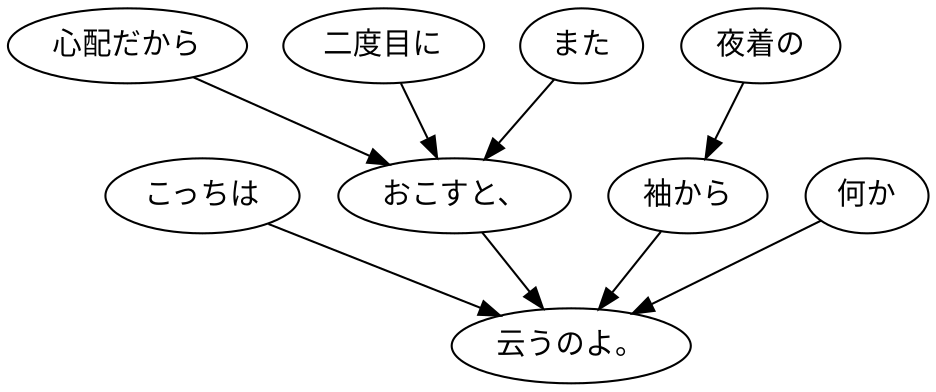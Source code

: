 digraph graph6719 {
	node0 [label="こっちは"];
	node1 [label="心配だから"];
	node2 [label="二度目に"];
	node3 [label="また"];
	node4 [label="おこすと、"];
	node5 [label="夜着の"];
	node6 [label="袖から"];
	node7 [label="何か"];
	node8 [label="云うのよ。"];
	node0 -> node8;
	node1 -> node4;
	node2 -> node4;
	node3 -> node4;
	node4 -> node8;
	node5 -> node6;
	node6 -> node8;
	node7 -> node8;
}
